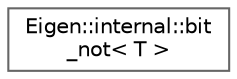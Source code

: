 digraph "Graphical Class Hierarchy"
{
 // LATEX_PDF_SIZE
  bgcolor="transparent";
  edge [fontname=Helvetica,fontsize=10,labelfontname=Helvetica,labelfontsize=10];
  node [fontname=Helvetica,fontsize=10,shape=box,height=0.2,width=0.4];
  rankdir="LR";
  Node0 [id="Node000000",label="Eigen::internal::bit\l_not\< T \>",height=0.2,width=0.4,color="grey40", fillcolor="white", style="filled",URL="$structEigen_1_1internal_1_1bit__not.html",tooltip=" "];
}
